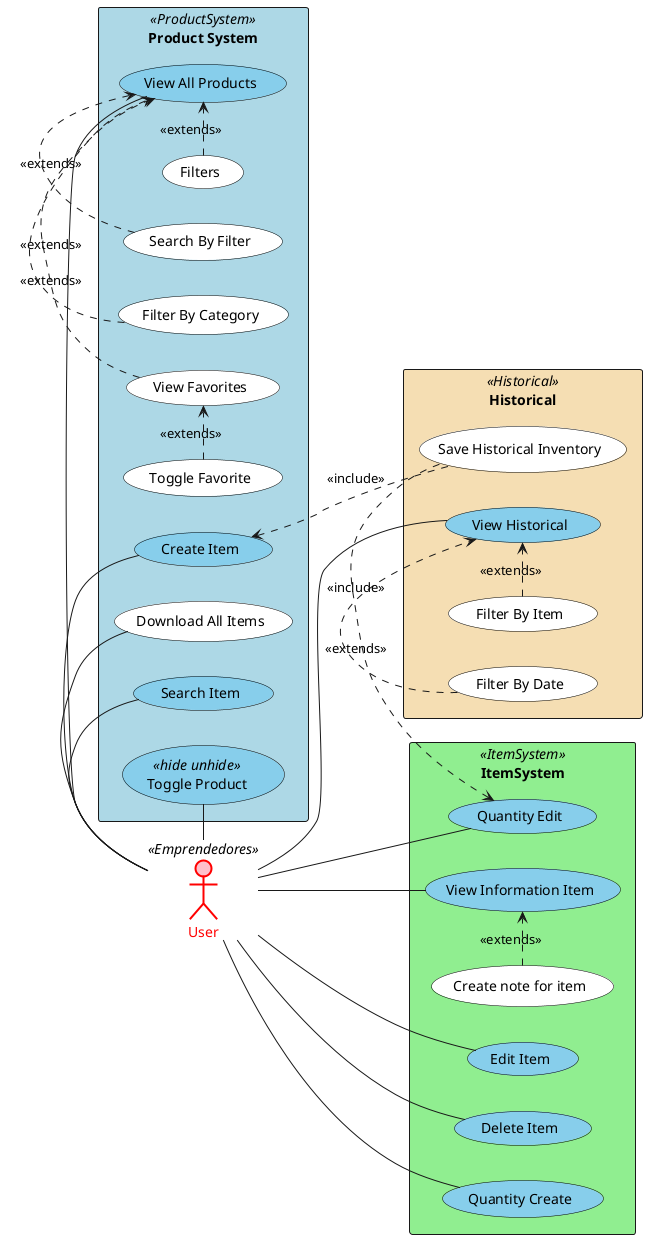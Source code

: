 @startuml ProductsSystem
skinparam rectangle {
  BackgroundColor<<Historical>> Wheat
  BackgroundColor<<ProductSystem>> LightBlue
  BackgroundColor<<ItemSystem>> LightGreen
}
skinparam usecase {
  BackgroundColor White
  BorderColor Black
}
skinparam actor {
  BackgroundColor AntiqueWhite
  BorderColor Black
}
left to right direction
actor "User" as user <<Emprendedores>> #pink;line:red;line.bold;text:red

rectangle Historical <<Historical>> {
  usecase "Save Historical Inventory" as historial
  usecase "View Historical" as VH #SkyBlue
  usecase "Filter By Date" as FD
  usecase "Filter By Item" AS FI
  FD .> VH : <<extends>>
  FI .> VH : <<extends>>
}

rectangle "Product System" <<ProductSystem>> {
  usecase "Create Item" #SkyBlue
  usecase "View All Products" as VAP #SkyBlue
  usecase "Download All Items"
  usecase "Search Item" #SkyBlue
  usecase "View Favorites"
  usecase "Filters" as FS
  usecase "Search By Filter" as SBF
  usecase "Filter By Category" as FBC
  usecase "Toggle Favorite"
  usecase "Toggle Product" <<hide unhide>> #SkyBlue
  FS .> VAP : <<extends>>
  SBF .> VAP : <<extends>>
  FBC .> VAP : <<extends>>
  (Toggle Favorite) .> (View Favorites) : <<extends>>
  (View Favorites) .> VAP : <<extends>>
}

rectangle ItemSystem <<ItemSystem>> {
  usecase "Quantity Edit" #SkyBlue
  usecase "Edit Item" #SkyBlue
  usecase "View Information Item" #SkyBlue
  usecase "Delete Item" #SkyBlue
  usecase "Create note for item"
  usecase "Quantity Create" #SkyBlue
}

(Quantity Edit) <. (historial) : <<include>>
(Create Item) <. (historial) : <<include>>
user - VH

user - (Create Item)
user - (Download All Items)
user - (Search Item)
user - VAP
user - (Toggle Product)


user -- (Quantity Edit)
user -- (Edit Item)
user -- (View Information Item)
(Create note for item) .> (View Information Item) : <<extends>>
user -- (Delete Item)
user -- (Quantity Create)
@enduml